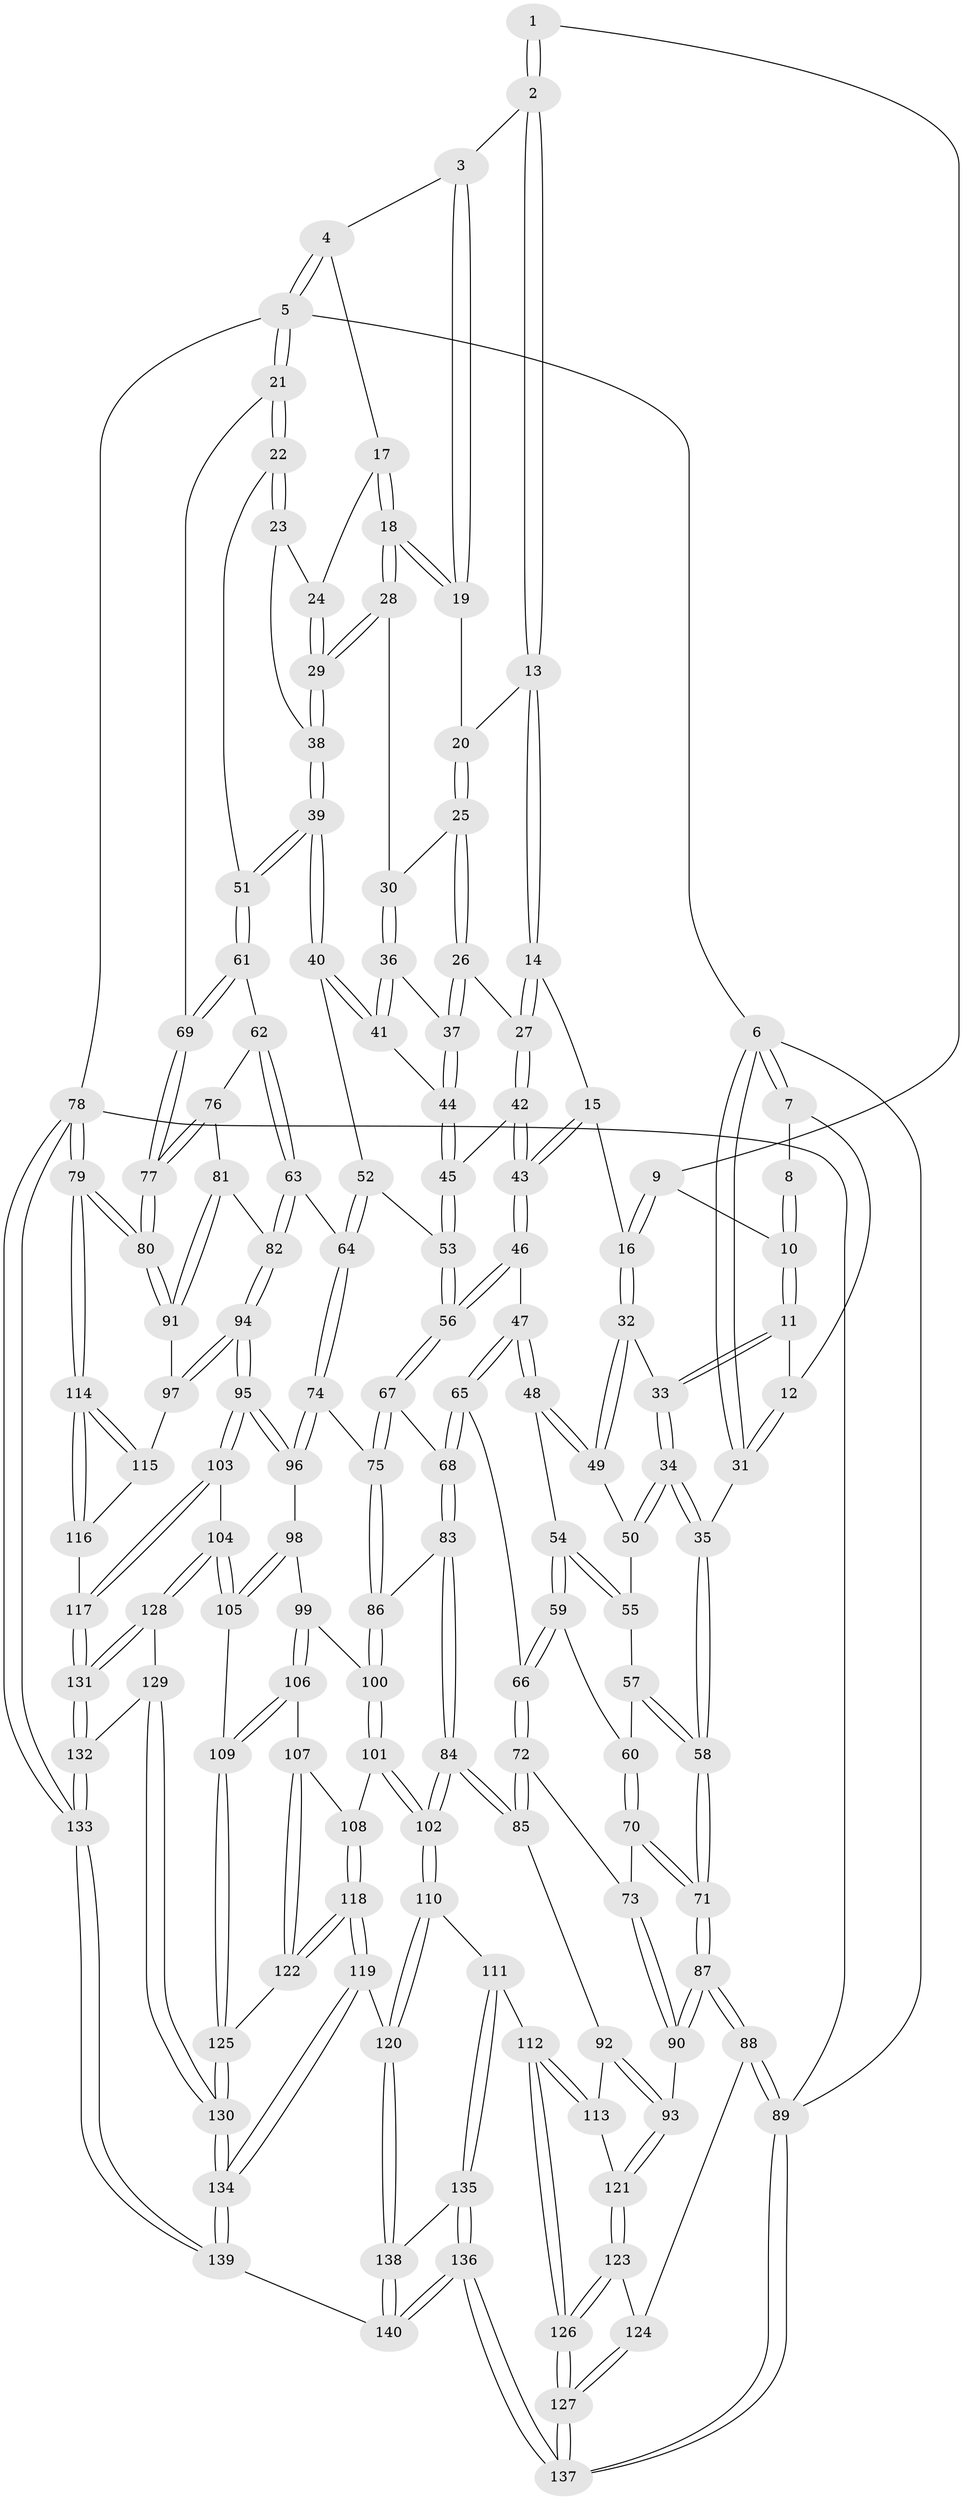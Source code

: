 // Generated by graph-tools (version 1.1) at 2025/11/02/27/25 16:11:51]
// undirected, 140 vertices, 347 edges
graph export_dot {
graph [start="1"]
  node [color=gray90,style=filled];
  1 [pos="+0.37023737103161897+0"];
  2 [pos="+0.4897366262017603+0"];
  3 [pos="+0.7528869620488942+0"];
  4 [pos="+1+0"];
  5 [pos="+1+0"];
  6 [pos="+0+0"];
  7 [pos="+0+0"];
  8 [pos="+0.3144881026835575+0"];
  9 [pos="+0.30673148843866327+0.01098576527612075"];
  10 [pos="+0.1674594929514789+0.11151088530675156"];
  11 [pos="+0.15696085611764837+0.12484698820393103"];
  12 [pos="+0.13287722845573244+0.09362771697931543"];
  13 [pos="+0.4955376154400556+0"];
  14 [pos="+0.3786828824259294+0.1756203722854641"];
  15 [pos="+0.3469587944747529+0.18412172015526387"];
  16 [pos="+0.30743859553458946+0.17898920711566335"];
  17 [pos="+0.9205934315157511+0"];
  18 [pos="+0.7434989620189355+0.07240994191299964"];
  19 [pos="+0.7394015921294709+0.06196481279936746"];
  20 [pos="+0.5039143381135742+0"];
  21 [pos="+1+0.25424297500352183"];
  22 [pos="+1+0.24061765646766445"];
  23 [pos="+0.9914242368585144+0.20232005790187824"];
  24 [pos="+0.9161727798757292+0"];
  25 [pos="+0.5813439987077342+0.1269758644903011"];
  26 [pos="+0.4959065097786377+0.19115828968375972"];
  27 [pos="+0.4700006005091436+0.20099274491031002"];
  28 [pos="+0.7310461237077704+0.13867643011151595"];
  29 [pos="+0.8213866555575694+0.1934339022100571"];
  30 [pos="+0.628070440266398+0.15380417897083748"];
  31 [pos="+0+0.09532055435673252"];
  32 [pos="+0.26193715218024827+0.19606629379532553"];
  33 [pos="+0.1582543250265522+0.13146018828344339"];
  34 [pos="+0+0.27106395557641305"];
  35 [pos="+0+0.2959393593027947"];
  36 [pos="+0.6325390815828722+0.22317094896067247"];
  37 [pos="+0.5568117602191791+0.2970060613231935"];
  38 [pos="+0.8423159944719378+0.22931688149122853"];
  39 [pos="+0.8107919905883716+0.3554624551651408"];
  40 [pos="+0.7207749541236539+0.3512207786768178"];
  41 [pos="+0.6769187989978711+0.3152753510619598"];
  42 [pos="+0.461699233629462+0.30198929323596047"];
  43 [pos="+0.3908874844169437+0.3512676490943799"];
  44 [pos="+0.5482508274543013+0.3379687371915509"];
  45 [pos="+0.5437838369389197+0.3431189463076217"];
  46 [pos="+0.3722658349654793+0.38827948372642807"];
  47 [pos="+0.3539603118795465+0.3976288275097291"];
  48 [pos="+0.2648320543278486+0.33429599005617777"];
  49 [pos="+0.24284127162661123+0.26593754129138814"];
  50 [pos="+0.09187235335843175+0.3124912652117369"];
  51 [pos="+0.8113297249066812+0.3563618363549515"];
  52 [pos="+0.6714615198990826+0.3947191357375061"];
  53 [pos="+0.5443117967372899+0.4378561596142771"];
  54 [pos="+0.17873826947764734+0.40388946968528616"];
  55 [pos="+0.13052595260318747+0.36864680703520764"];
  56 [pos="+0.5359929842015878+0.4524859466804321"];
  57 [pos="+0.094388779068066+0.4260324705615225"];
  58 [pos="+0+0.5413099134366964"];
  59 [pos="+0.18383789142838786+0.44655907864247546"];
  60 [pos="+0.14765809205852762+0.4719845889149345"];
  61 [pos="+0.8175671036597942+0.36807672535242264"];
  62 [pos="+0.8316006284752832+0.4038324549897745"];
  63 [pos="+0.7054501358520918+0.5666031367404263"];
  64 [pos="+0.6728572879866159+0.566149337604461"];
  65 [pos="+0.32384211484438324+0.48310131768970777"];
  66 [pos="+0.2629949666054986+0.4980385536286581"];
  67 [pos="+0.5381906755300433+0.4758669293130923"];
  68 [pos="+0.3449007206699623+0.5122685978244682"];
  69 [pos="+1+0.26790326709228707"];
  70 [pos="+0.14559751002836333+0.4743495594932765"];
  71 [pos="+0+0.5625448282412446"];
  72 [pos="+0.21542493761403697+0.5759830642345924"];
  73 [pos="+0.15423721401064433+0.5762664733417149"];
  74 [pos="+0.5927173147925442+0.5844225706240873"];
  75 [pos="+0.5651088327946697+0.5779452151747844"];
  76 [pos="+0.9057342383020771+0.46232893034014866"];
  77 [pos="+1+0.4895443777225369"];
  78 [pos="+1+1"];
  79 [pos="+1+1"];
  80 [pos="+1+0.6413889494544005"];
  81 [pos="+0.874701423169275+0.5769174308866124"];
  82 [pos="+0.7176652545360115+0.57772868976667"];
  83 [pos="+0.35343828891588214+0.5309648466307303"];
  84 [pos="+0.29751912493278354+0.7074573300045579"];
  85 [pos="+0.2807780530365807+0.7038148729950041"];
  86 [pos="+0.5067600850337697+0.6194662787505704"];
  87 [pos="+0+0.6329872006564738"];
  88 [pos="+0+0.824699874692805"];
  89 [pos="+0+1"];
  90 [pos="+0+0.6636490033895741"];
  91 [pos="+0.8951750119360691+0.6777011807227241"];
  92 [pos="+0.2370926674010801+0.7174109814612176"];
  93 [pos="+0.0870867071228544+0.7268828872889632"];
  94 [pos="+0.8026584770072784+0.726672359504318"];
  95 [pos="+0.7645087236398299+0.7704186903474504"];
  96 [pos="+0.628704362416923+0.6719475107567058"];
  97 [pos="+0.8607341832630715+0.7120725939351902"];
  98 [pos="+0.622346207564759+0.7060231729538722"];
  99 [pos="+0.5791539653404745+0.7543528665067625"];
  100 [pos="+0.478976057161754+0.6710981845658905"];
  101 [pos="+0.4359313513753835+0.7181454847828515"];
  102 [pos="+0.3307633114623122+0.7307791060741707"];
  103 [pos="+0.7473861677517328+0.8104842286891673"];
  104 [pos="+0.7473318309840379+0.810511350592644"];
  105 [pos="+0.6576400788674055+0.8288293890992001"];
  106 [pos="+0.5940314481515162+0.8042539056672692"];
  107 [pos="+0.5116818085996488+0.8024015273329912"];
  108 [pos="+0.44843337443480596+0.7432179531306358"];
  109 [pos="+0.6408453856329585+0.8365229996895132"];
  110 [pos="+0.3194913068919158+0.8362279183201471"];
  111 [pos="+0.2127712777096077+0.9060123120692146"];
  112 [pos="+0.20821617033071985+0.9052362740232102"];
  113 [pos="+0.20977793931641014+0.8195789332779133"];
  114 [pos="+1+1"];
  115 [pos="+0.9031082608749034+0.773781185283446"];
  116 [pos="+0.834023720996735+0.9042074821479946"];
  117 [pos="+0.8311910235811135+0.9026325415494446"];
  118 [pos="+0.4355784769624293+0.9196259381287564"];
  119 [pos="+0.4208528598178781+0.9376093549458085"];
  120 [pos="+0.40954140631585917+0.9443645715004232"];
  121 [pos="+0.104108995935963+0.7778099794543933"];
  122 [pos="+0.5108599236662784+0.8807440821973243"];
  123 [pos="+0.12056767363868526+0.8410168994434362"];
  124 [pos="+0.06514015195415986+0.8789031290619344"];
  125 [pos="+0.605298312422109+0.903615509835565"];
  126 [pos="+0.17882422313102597+0.9083790202555972"];
  127 [pos="+0.06898121829091072+1"];
  128 [pos="+0.7209791879452461+0.9246048058455284"];
  129 [pos="+0.6996989534401333+0.9412734140769979"];
  130 [pos="+0.6125550585242436+0.9906181837030148"];
  131 [pos="+0.75264369347329+0.9660115506889119"];
  132 [pos="+0.7467169956034349+0.9872714141753361"];
  133 [pos="+0.6940317621500275+1"];
  134 [pos="+0.611944017196751+0.9945580797908604"];
  135 [pos="+0.2504719382224523+0.9552184737619799"];
  136 [pos="+0.24251254387661028+1"];
  137 [pos="+0+1"];
  138 [pos="+0.3993303760313349+0.9708370830565975"];
  139 [pos="+0.6595373861069976+1"];
  140 [pos="+0.3997256517298941+1"];
  1 -- 2;
  1 -- 2;
  1 -- 9;
  2 -- 3;
  2 -- 13;
  2 -- 13;
  3 -- 4;
  3 -- 19;
  3 -- 19;
  4 -- 5;
  4 -- 5;
  4 -- 17;
  5 -- 6;
  5 -- 21;
  5 -- 21;
  5 -- 78;
  6 -- 7;
  6 -- 7;
  6 -- 31;
  6 -- 31;
  6 -- 89;
  7 -- 8;
  7 -- 12;
  8 -- 10;
  8 -- 10;
  9 -- 10;
  9 -- 16;
  9 -- 16;
  10 -- 11;
  10 -- 11;
  11 -- 12;
  11 -- 33;
  11 -- 33;
  12 -- 31;
  12 -- 31;
  13 -- 14;
  13 -- 14;
  13 -- 20;
  14 -- 15;
  14 -- 27;
  14 -- 27;
  15 -- 16;
  15 -- 43;
  15 -- 43;
  16 -- 32;
  16 -- 32;
  17 -- 18;
  17 -- 18;
  17 -- 24;
  18 -- 19;
  18 -- 19;
  18 -- 28;
  18 -- 28;
  19 -- 20;
  20 -- 25;
  20 -- 25;
  21 -- 22;
  21 -- 22;
  21 -- 69;
  22 -- 23;
  22 -- 23;
  22 -- 51;
  23 -- 24;
  23 -- 38;
  24 -- 29;
  24 -- 29;
  25 -- 26;
  25 -- 26;
  25 -- 30;
  26 -- 27;
  26 -- 37;
  26 -- 37;
  27 -- 42;
  27 -- 42;
  28 -- 29;
  28 -- 29;
  28 -- 30;
  29 -- 38;
  29 -- 38;
  30 -- 36;
  30 -- 36;
  31 -- 35;
  32 -- 33;
  32 -- 49;
  32 -- 49;
  33 -- 34;
  33 -- 34;
  34 -- 35;
  34 -- 35;
  34 -- 50;
  34 -- 50;
  35 -- 58;
  35 -- 58;
  36 -- 37;
  36 -- 41;
  36 -- 41;
  37 -- 44;
  37 -- 44;
  38 -- 39;
  38 -- 39;
  39 -- 40;
  39 -- 40;
  39 -- 51;
  39 -- 51;
  40 -- 41;
  40 -- 41;
  40 -- 52;
  41 -- 44;
  42 -- 43;
  42 -- 43;
  42 -- 45;
  43 -- 46;
  43 -- 46;
  44 -- 45;
  44 -- 45;
  45 -- 53;
  45 -- 53;
  46 -- 47;
  46 -- 56;
  46 -- 56;
  47 -- 48;
  47 -- 48;
  47 -- 65;
  47 -- 65;
  48 -- 49;
  48 -- 49;
  48 -- 54;
  49 -- 50;
  50 -- 55;
  51 -- 61;
  51 -- 61;
  52 -- 53;
  52 -- 64;
  52 -- 64;
  53 -- 56;
  53 -- 56;
  54 -- 55;
  54 -- 55;
  54 -- 59;
  54 -- 59;
  55 -- 57;
  56 -- 67;
  56 -- 67;
  57 -- 58;
  57 -- 58;
  57 -- 60;
  58 -- 71;
  58 -- 71;
  59 -- 60;
  59 -- 66;
  59 -- 66;
  60 -- 70;
  60 -- 70;
  61 -- 62;
  61 -- 69;
  61 -- 69;
  62 -- 63;
  62 -- 63;
  62 -- 76;
  63 -- 64;
  63 -- 82;
  63 -- 82;
  64 -- 74;
  64 -- 74;
  65 -- 66;
  65 -- 68;
  65 -- 68;
  66 -- 72;
  66 -- 72;
  67 -- 68;
  67 -- 75;
  67 -- 75;
  68 -- 83;
  68 -- 83;
  69 -- 77;
  69 -- 77;
  70 -- 71;
  70 -- 71;
  70 -- 73;
  71 -- 87;
  71 -- 87;
  72 -- 73;
  72 -- 85;
  72 -- 85;
  73 -- 90;
  73 -- 90;
  74 -- 75;
  74 -- 96;
  74 -- 96;
  75 -- 86;
  75 -- 86;
  76 -- 77;
  76 -- 77;
  76 -- 81;
  77 -- 80;
  77 -- 80;
  78 -- 79;
  78 -- 79;
  78 -- 133;
  78 -- 133;
  78 -- 89;
  79 -- 80;
  79 -- 80;
  79 -- 114;
  79 -- 114;
  80 -- 91;
  80 -- 91;
  81 -- 82;
  81 -- 91;
  81 -- 91;
  82 -- 94;
  82 -- 94;
  83 -- 84;
  83 -- 84;
  83 -- 86;
  84 -- 85;
  84 -- 85;
  84 -- 102;
  84 -- 102;
  85 -- 92;
  86 -- 100;
  86 -- 100;
  87 -- 88;
  87 -- 88;
  87 -- 90;
  87 -- 90;
  88 -- 89;
  88 -- 89;
  88 -- 124;
  89 -- 137;
  89 -- 137;
  90 -- 93;
  91 -- 97;
  92 -- 93;
  92 -- 93;
  92 -- 113;
  93 -- 121;
  93 -- 121;
  94 -- 95;
  94 -- 95;
  94 -- 97;
  94 -- 97;
  95 -- 96;
  95 -- 96;
  95 -- 103;
  95 -- 103;
  96 -- 98;
  97 -- 115;
  98 -- 99;
  98 -- 105;
  98 -- 105;
  99 -- 100;
  99 -- 106;
  99 -- 106;
  100 -- 101;
  100 -- 101;
  101 -- 102;
  101 -- 102;
  101 -- 108;
  102 -- 110;
  102 -- 110;
  103 -- 104;
  103 -- 117;
  103 -- 117;
  104 -- 105;
  104 -- 105;
  104 -- 128;
  104 -- 128;
  105 -- 109;
  106 -- 107;
  106 -- 109;
  106 -- 109;
  107 -- 108;
  107 -- 122;
  107 -- 122;
  108 -- 118;
  108 -- 118;
  109 -- 125;
  109 -- 125;
  110 -- 111;
  110 -- 120;
  110 -- 120;
  111 -- 112;
  111 -- 135;
  111 -- 135;
  112 -- 113;
  112 -- 113;
  112 -- 126;
  112 -- 126;
  113 -- 121;
  114 -- 115;
  114 -- 115;
  114 -- 116;
  114 -- 116;
  115 -- 116;
  116 -- 117;
  117 -- 131;
  117 -- 131;
  118 -- 119;
  118 -- 119;
  118 -- 122;
  118 -- 122;
  119 -- 120;
  119 -- 134;
  119 -- 134;
  120 -- 138;
  120 -- 138;
  121 -- 123;
  121 -- 123;
  122 -- 125;
  123 -- 124;
  123 -- 126;
  123 -- 126;
  124 -- 127;
  124 -- 127;
  125 -- 130;
  125 -- 130;
  126 -- 127;
  126 -- 127;
  127 -- 137;
  127 -- 137;
  128 -- 129;
  128 -- 131;
  128 -- 131;
  129 -- 130;
  129 -- 130;
  129 -- 132;
  130 -- 134;
  130 -- 134;
  131 -- 132;
  131 -- 132;
  132 -- 133;
  132 -- 133;
  133 -- 139;
  133 -- 139;
  134 -- 139;
  134 -- 139;
  135 -- 136;
  135 -- 136;
  135 -- 138;
  136 -- 137;
  136 -- 137;
  136 -- 140;
  136 -- 140;
  138 -- 140;
  138 -- 140;
  139 -- 140;
}
